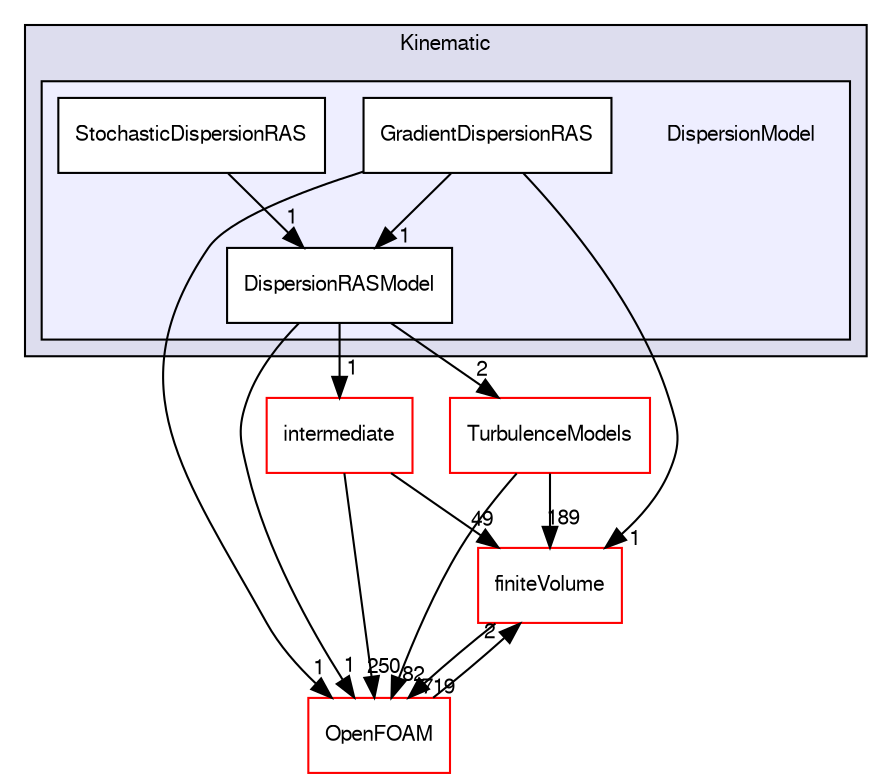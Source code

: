 digraph "src/lagrangian/turbulence/submodels/Kinematic/DispersionModel" {
  bgcolor=transparent;
  compound=true
  node [ fontsize="10", fontname="FreeSans"];
  edge [ labelfontsize="10", labelfontname="FreeSans"];
  subgraph clusterdir_5ba94de3dd603286eac505345baf7469 {
    graph [ bgcolor="#ddddee", pencolor="black", label="Kinematic" fontname="FreeSans", fontsize="10", URL="dir_5ba94de3dd603286eac505345baf7469.html"]
  subgraph clusterdir_ec3a45eb9e031fb2cbc5f0a1a823b94d {
    graph [ bgcolor="#eeeeff", pencolor="black", label="" URL="dir_ec3a45eb9e031fb2cbc5f0a1a823b94d.html"];
    dir_ec3a45eb9e031fb2cbc5f0a1a823b94d [shape=plaintext label="DispersionModel"];
    dir_4f1e65378d6609b741f29ec515225be4 [shape=box label="DispersionRASModel" color="black" fillcolor="white" style="filled" URL="dir_4f1e65378d6609b741f29ec515225be4.html"];
    dir_ee719341234d4426cb99ffbddc91cb03 [shape=box label="GradientDispersionRAS" color="black" fillcolor="white" style="filled" URL="dir_ee719341234d4426cb99ffbddc91cb03.html"];
    dir_c90bab3755416ee5a854d178a0936369 [shape=box label="StochasticDispersionRAS" color="black" fillcolor="white" style="filled" URL="dir_c90bab3755416ee5a854d178a0936369.html"];
  }
  }
  dir_9bd15774b555cf7259a6fa18f99fe99b [shape=box label="finiteVolume" color="red" URL="dir_9bd15774b555cf7259a6fa18f99fe99b.html"];
  dir_d3c32a493136c130c1f0d51f4f35c297 [shape=box label="intermediate" color="red" URL="dir_d3c32a493136c130c1f0d51f4f35c297.html"];
  dir_1eda626aeac0f0ad2848c36acaa5d501 [shape=box label="TurbulenceModels" color="red" URL="dir_1eda626aeac0f0ad2848c36acaa5d501.html"];
  dir_c5473ff19b20e6ec4dfe5c310b3778a8 [shape=box label="OpenFOAM" color="red" URL="dir_c5473ff19b20e6ec4dfe5c310b3778a8.html"];
  dir_9bd15774b555cf7259a6fa18f99fe99b->dir_c5473ff19b20e6ec4dfe5c310b3778a8 [headlabel="719", labeldistance=1.5 headhref="dir_000727_001706.html"];
  dir_c90bab3755416ee5a854d178a0936369->dir_4f1e65378d6609b741f29ec515225be4 [headlabel="1", labeldistance=1.5 headhref="dir_001527_001525.html"];
  dir_d3c32a493136c130c1f0d51f4f35c297->dir_9bd15774b555cf7259a6fa18f99fe99b [headlabel="49", labeldistance=1.5 headhref="dir_001202_000727.html"];
  dir_d3c32a493136c130c1f0d51f4f35c297->dir_c5473ff19b20e6ec4dfe5c310b3778a8 [headlabel="250", labeldistance=1.5 headhref="dir_001202_001706.html"];
  dir_1eda626aeac0f0ad2848c36acaa5d501->dir_9bd15774b555cf7259a6fa18f99fe99b [headlabel="189", labeldistance=1.5 headhref="dir_000585_000727.html"];
  dir_1eda626aeac0f0ad2848c36acaa5d501->dir_c5473ff19b20e6ec4dfe5c310b3778a8 [headlabel="82", labeldistance=1.5 headhref="dir_000585_001706.html"];
  dir_4f1e65378d6609b741f29ec515225be4->dir_d3c32a493136c130c1f0d51f4f35c297 [headlabel="1", labeldistance=1.5 headhref="dir_001525_001202.html"];
  dir_4f1e65378d6609b741f29ec515225be4->dir_1eda626aeac0f0ad2848c36acaa5d501 [headlabel="2", labeldistance=1.5 headhref="dir_001525_000585.html"];
  dir_4f1e65378d6609b741f29ec515225be4->dir_c5473ff19b20e6ec4dfe5c310b3778a8 [headlabel="1", labeldistance=1.5 headhref="dir_001525_001706.html"];
  dir_ee719341234d4426cb99ffbddc91cb03->dir_9bd15774b555cf7259a6fa18f99fe99b [headlabel="1", labeldistance=1.5 headhref="dir_001526_000727.html"];
  dir_ee719341234d4426cb99ffbddc91cb03->dir_4f1e65378d6609b741f29ec515225be4 [headlabel="1", labeldistance=1.5 headhref="dir_001526_001525.html"];
  dir_ee719341234d4426cb99ffbddc91cb03->dir_c5473ff19b20e6ec4dfe5c310b3778a8 [headlabel="1", labeldistance=1.5 headhref="dir_001526_001706.html"];
  dir_c5473ff19b20e6ec4dfe5c310b3778a8->dir_9bd15774b555cf7259a6fa18f99fe99b [headlabel="2", labeldistance=1.5 headhref="dir_001706_000727.html"];
}
